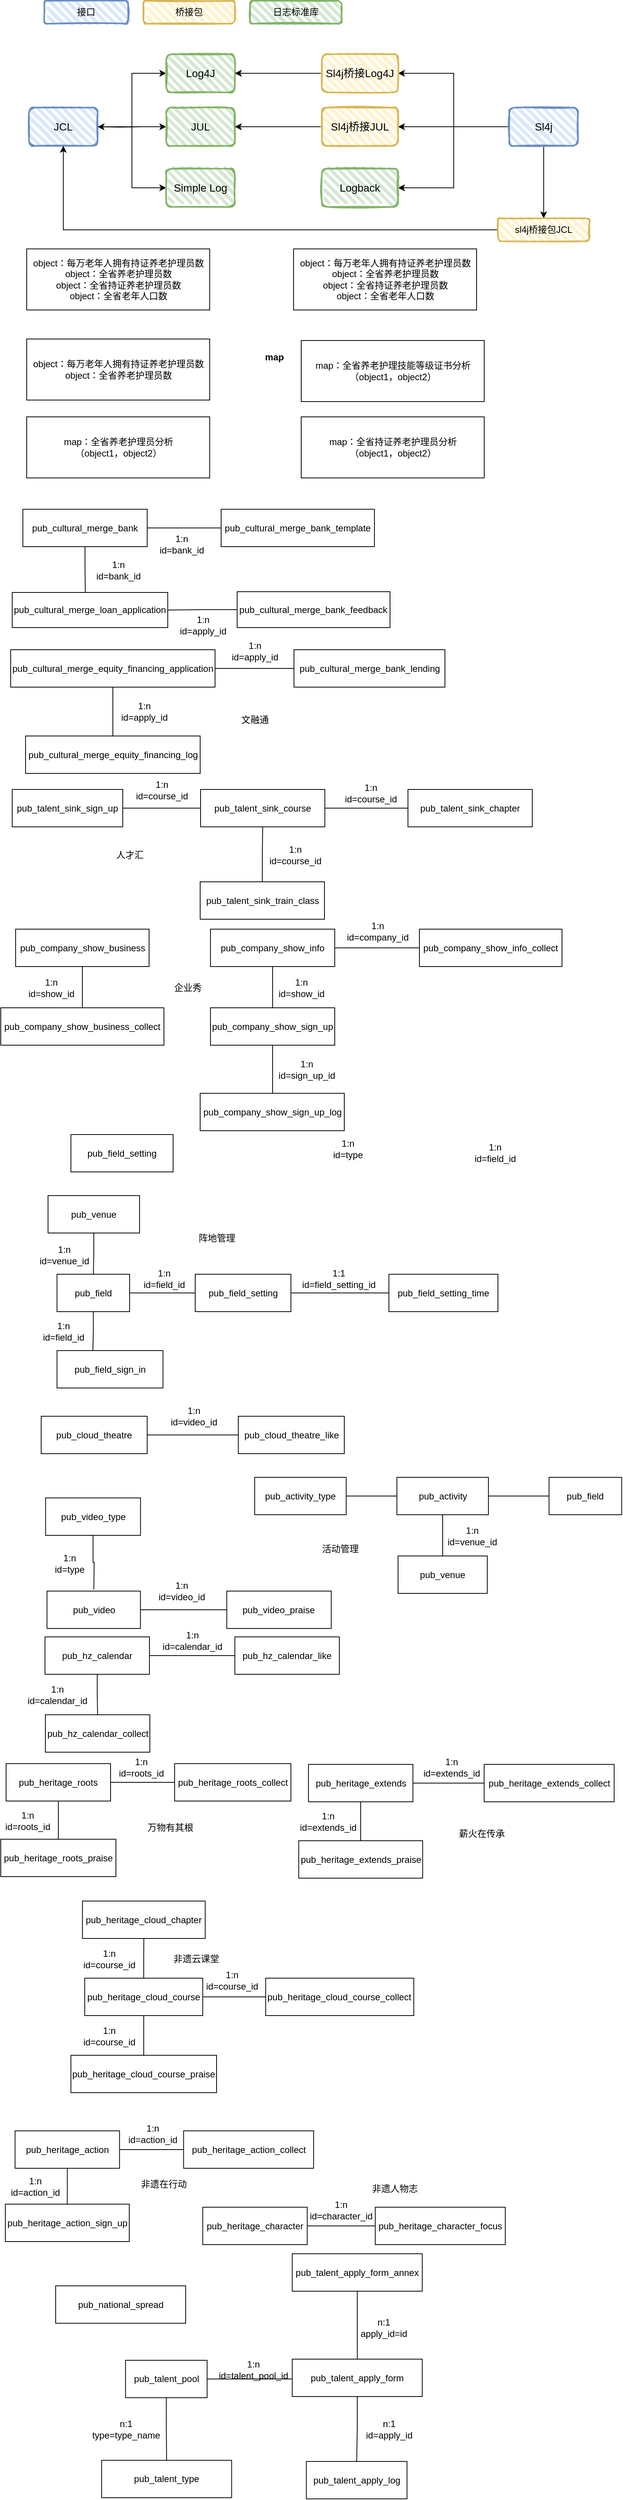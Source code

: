<mxfile version="15.6.8" type="github">
  <diagram id="BYYno-JaMnYyA7W0cNma" name="Page-1">
    <mxGraphModel dx="1038" dy="547" grid="0" gridSize="10" guides="1" tooltips="1" connect="1" arrows="1" fold="1" page="1" pageScale="1" pageWidth="827" pageHeight="1169" math="0" shadow="0">
      <root>
        <mxCell id="0" />
        <mxCell id="1" parent="0" />
        <mxCell id="Vf-D3ZCTmiQmfs8M05H1-2" value="map" style="text;align=center;fontStyle=1;verticalAlign=middle;spacingLeft=3;spacingRight=3;strokeColor=none;rotatable=0;points=[[0,0.5],[1,0.5]];portConstraint=eastwest;" parent="1" vertex="1">
          <mxGeometry x="37" y="356" width="650" height="340" as="geometry" />
        </mxCell>
        <mxCell id="2O9lWl0sQp2YSCBKTiPs-4" value="接口" style="rounded=1;whiteSpace=wrap;html=1;strokeWidth=2;fillWeight=4;hachureGap=8;hachureAngle=45;fillColor=#dae8fc;sketch=1;strokeColor=#6c8ebf;" parent="1" vertex="1">
          <mxGeometry x="60" y="60" width="110" height="30" as="geometry" />
        </mxCell>
        <mxCell id="2O9lWl0sQp2YSCBKTiPs-5" value="桥接包" style="rounded=1;whiteSpace=wrap;html=1;strokeWidth=2;fillWeight=4;hachureGap=8;hachureAngle=45;fillColor=#fff2cc;sketch=1;strokeColor=#d6b656;" parent="1" vertex="1">
          <mxGeometry x="190" y="60" width="120" height="30" as="geometry" />
        </mxCell>
        <mxCell id="2O9lWl0sQp2YSCBKTiPs-6" value="日志标准库" style="rounded=1;whiteSpace=wrap;html=1;strokeWidth=2;fillWeight=4;hachureGap=8;hachureAngle=45;fillColor=#d5e8d4;sketch=1;strokeColor=#82b366;" parent="1" vertex="1">
          <mxGeometry x="330" y="60" width="120" height="30" as="geometry" />
        </mxCell>
        <mxCell id="2O9lWl0sQp2YSCBKTiPs-8" style="edgeStyle=orthogonalEdgeStyle;rounded=0;orthogonalLoop=1;jettySize=auto;html=1;" parent="1" source="2O9lWl0sQp2YSCBKTiPs-7" edge="1">
          <mxGeometry relative="1" as="geometry">
            <mxPoint x="220" y="225" as="targetPoint" />
          </mxGeometry>
        </mxCell>
        <mxCell id="2O9lWl0sQp2YSCBKTiPs-12" style="edgeStyle=orthogonalEdgeStyle;rounded=0;orthogonalLoop=1;jettySize=auto;html=1;entryX=0;entryY=0.5;entryDx=0;entryDy=0;" parent="1" source="2O9lWl0sQp2YSCBKTiPs-7" target="2O9lWl0sQp2YSCBKTiPs-10" edge="1">
          <mxGeometry relative="1" as="geometry">
            <Array as="points">
              <mxPoint x="175" y="225" />
              <mxPoint x="175" y="155" />
            </Array>
          </mxGeometry>
        </mxCell>
        <mxCell id="2O9lWl0sQp2YSCBKTiPs-14" style="edgeStyle=orthogonalEdgeStyle;rounded=0;orthogonalLoop=1;jettySize=auto;html=1;entryX=0;entryY=0.5;entryDx=0;entryDy=0;" parent="1" source="2O9lWl0sQp2YSCBKTiPs-7" target="2O9lWl0sQp2YSCBKTiPs-11" edge="1">
          <mxGeometry relative="1" as="geometry" />
        </mxCell>
        <mxCell id="2O9lWl0sQp2YSCBKTiPs-7" value="&lt;font style=&quot;font-size: 14px&quot;&gt;JCL&lt;/font&gt;" style="rounded=1;whiteSpace=wrap;html=1;strokeWidth=2;fillWeight=4;hachureGap=8;hachureAngle=45;fillColor=#dae8fc;sketch=1;strokeColor=#6c8ebf;" parent="1" vertex="1">
          <mxGeometry x="40" y="200" width="90" height="50" as="geometry" />
        </mxCell>
        <mxCell id="_crLHbXTW8OPMf0oXl-M-5" value="" style="edgeStyle=orthogonalEdgeStyle;rounded=0;orthogonalLoop=1;jettySize=auto;html=1;" parent="1" target="2O9lWl0sQp2YSCBKTiPs-7" edge="1">
          <mxGeometry relative="1" as="geometry">
            <mxPoint x="190" y="225" as="sourcePoint" />
          </mxGeometry>
        </mxCell>
        <mxCell id="2O9lWl0sQp2YSCBKTiPs-9" value="&lt;font style=&quot;font-size: 14px&quot;&gt;JUL&lt;/font&gt;" style="rounded=1;whiteSpace=wrap;html=1;strokeWidth=2;fillWeight=4;hachureGap=8;hachureAngle=45;fillColor=#d5e8d4;sketch=1;strokeColor=#82b366;" parent="1" vertex="1">
          <mxGeometry x="220" y="200" width="90" height="50" as="geometry" />
        </mxCell>
        <mxCell id="2O9lWl0sQp2YSCBKTiPs-10" value="&lt;font style=&quot;font-size: 14px&quot;&gt;Log4J&lt;/font&gt;" style="rounded=1;whiteSpace=wrap;html=1;strokeWidth=2;fillWeight=4;hachureGap=8;hachureAngle=45;fillColor=#d5e8d4;sketch=1;strokeColor=#82b366;" parent="1" vertex="1">
          <mxGeometry x="220" y="130" width="90" height="50" as="geometry" />
        </mxCell>
        <mxCell id="2O9lWl0sQp2YSCBKTiPs-11" value="&lt;font style=&quot;font-size: 14px&quot;&gt;Simple Log&lt;/font&gt;" style="rounded=1;whiteSpace=wrap;html=1;strokeWidth=2;fillWeight=4;hachureGap=8;hachureAngle=45;fillColor=#d5e8d4;sketch=1;strokeColor=#82b366;" parent="1" vertex="1">
          <mxGeometry x="220" y="280" width="90" height="50" as="geometry" />
        </mxCell>
        <mxCell id="2O9lWl0sQp2YSCBKTiPs-16" style="edgeStyle=orthogonalEdgeStyle;rounded=0;orthogonalLoop=1;jettySize=auto;html=1;entryX=1;entryY=0.5;entryDx=0;entryDy=0;" parent="1" source="2O9lWl0sQp2YSCBKTiPs-15" target="2O9lWl0sQp2YSCBKTiPs-18" edge="1">
          <mxGeometry relative="1" as="geometry">
            <mxPoint x="550" y="225" as="targetPoint" />
            <Array as="points" />
          </mxGeometry>
        </mxCell>
        <mxCell id="2O9lWl0sQp2YSCBKTiPs-20" style="edgeStyle=orthogonalEdgeStyle;rounded=0;orthogonalLoop=1;jettySize=auto;html=1;entryX=1;entryY=0.5;entryDx=0;entryDy=0;" parent="1" source="2O9lWl0sQp2YSCBKTiPs-15" target="2O9lWl0sQp2YSCBKTiPs-19" edge="1">
          <mxGeometry relative="1" as="geometry" />
        </mxCell>
        <mxCell id="2O9lWl0sQp2YSCBKTiPs-22" style="edgeStyle=orthogonalEdgeStyle;rounded=0;orthogonalLoop=1;jettySize=auto;html=1;entryX=1;entryY=0.5;entryDx=0;entryDy=0;" parent="1" source="2O9lWl0sQp2YSCBKTiPs-15" target="2O9lWl0sQp2YSCBKTiPs-21" edge="1">
          <mxGeometry relative="1" as="geometry" />
        </mxCell>
        <mxCell id="_crLHbXTW8OPMf0oXl-M-2" style="edgeStyle=orthogonalEdgeStyle;rounded=0;orthogonalLoop=1;jettySize=auto;html=1;entryX=0.5;entryY=0;entryDx=0;entryDy=0;" parent="1" source="2O9lWl0sQp2YSCBKTiPs-15" target="2O9lWl0sQp2YSCBKTiPs-26" edge="1">
          <mxGeometry relative="1" as="geometry" />
        </mxCell>
        <mxCell id="2O9lWl0sQp2YSCBKTiPs-15" value="&lt;font style=&quot;font-size: 14px&quot;&gt;Sl4j&lt;/font&gt;" style="rounded=1;whiteSpace=wrap;html=1;strokeWidth=2;fillWeight=4;hachureGap=8;hachureAngle=45;fillColor=#dae8fc;sketch=1;strokeColor=#6c8ebf;" parent="1" vertex="1">
          <mxGeometry x="670" y="200" width="90" height="50" as="geometry" />
        </mxCell>
        <mxCell id="2O9lWl0sQp2YSCBKTiPs-23" style="edgeStyle=orthogonalEdgeStyle;rounded=0;orthogonalLoop=1;jettySize=auto;html=1;entryX=1;entryY=0.5;entryDx=0;entryDy=0;" parent="1" source="2O9lWl0sQp2YSCBKTiPs-18" target="2O9lWl0sQp2YSCBKTiPs-10" edge="1">
          <mxGeometry relative="1" as="geometry" />
        </mxCell>
        <mxCell id="2O9lWl0sQp2YSCBKTiPs-18" value="&lt;font style=&quot;font-size: 14px&quot;&gt;Sl4j桥接Log4J&lt;/font&gt;" style="rounded=1;whiteSpace=wrap;html=1;strokeWidth=2;fillWeight=4;hachureGap=8;hachureAngle=45;fillColor=#fff2cc;sketch=1;strokeColor=#d6b656;" parent="1" vertex="1">
          <mxGeometry x="424" y="130" width="100" height="50" as="geometry" />
        </mxCell>
        <mxCell id="2O9lWl0sQp2YSCBKTiPs-24" style="edgeStyle=orthogonalEdgeStyle;rounded=0;orthogonalLoop=1;jettySize=auto;html=1;entryX=1;entryY=0.5;entryDx=0;entryDy=0;" parent="1" source="2O9lWl0sQp2YSCBKTiPs-19" target="2O9lWl0sQp2YSCBKTiPs-9" edge="1">
          <mxGeometry relative="1" as="geometry" />
        </mxCell>
        <mxCell id="2O9lWl0sQp2YSCBKTiPs-19" value="&lt;font style=&quot;font-size: 14px&quot;&gt;Sl4j桥接JUL&lt;/font&gt;" style="rounded=1;whiteSpace=wrap;html=1;strokeWidth=2;fillWeight=4;hachureGap=8;hachureAngle=45;fillColor=#fff2cc;sketch=1;strokeColor=#d6b656;" parent="1" vertex="1">
          <mxGeometry x="424" y="200" width="100" height="50" as="geometry" />
        </mxCell>
        <mxCell id="2O9lWl0sQp2YSCBKTiPs-21" value="&lt;font style=&quot;font-size: 14px&quot;&gt;Logback&lt;/font&gt;" style="rounded=1;whiteSpace=wrap;html=1;strokeWidth=2;fillWeight=4;hachureGap=8;hachureAngle=45;fillColor=#d5e8d4;sketch=1;strokeColor=#82b366;" parent="1" vertex="1">
          <mxGeometry x="424" y="280" width="100" height="50" as="geometry" />
        </mxCell>
        <mxCell id="_crLHbXTW8OPMf0oXl-M-3" style="edgeStyle=orthogonalEdgeStyle;rounded=0;orthogonalLoop=1;jettySize=auto;html=1;entryX=0.5;entryY=1;entryDx=0;entryDy=0;" parent="1" source="2O9lWl0sQp2YSCBKTiPs-26" target="2O9lWl0sQp2YSCBKTiPs-7" edge="1">
          <mxGeometry relative="1" as="geometry" />
        </mxCell>
        <mxCell id="2O9lWl0sQp2YSCBKTiPs-26" value="sl4j桥接包JCL" style="rounded=1;whiteSpace=wrap;html=1;strokeWidth=2;fillWeight=4;hachureGap=8;hachureAngle=45;fillColor=#fff2cc;sketch=1;strokeColor=#d6b656;" parent="1" vertex="1">
          <mxGeometry x="655" y="345" width="120" height="30" as="geometry" />
        </mxCell>
        <mxCell id="Vf-D3ZCTmiQmfs8M05H1-1" value="object：每万老年人拥有持证养老护理员数&lt;br&gt;object：全省养老护理员数&lt;br&gt;object：全省持证养老护理员数&lt;br&gt;object：全省老年人口数" style="html=1;" parent="1" vertex="1">
          <mxGeometry x="37" y="385" width="240" height="80" as="geometry" />
        </mxCell>
        <mxCell id="Vf-D3ZCTmiQmfs8M05H1-7" value="object：每万老年人拥有持证养老护理员数&lt;br&gt;object：全省养老护理员数" style="html=1;" parent="1" vertex="1">
          <mxGeometry x="37" y="503" width="240" height="80" as="geometry" />
        </mxCell>
        <mxCell id="Vf-D3ZCTmiQmfs8M05H1-8" value="map：全省养老护理技能等级证书分析&lt;br&gt;（object1，object2）" style="html=1;" parent="1" vertex="1">
          <mxGeometry x="397" y="505" width="240" height="80" as="geometry" />
        </mxCell>
        <mxCell id="Vf-D3ZCTmiQmfs8M05H1-9" value="object：每万老年人拥有持证养老护理员数&lt;br&gt;object：全省养老护理员数&lt;br&gt;object：全省持证养老护理员数&lt;br&gt;object：全省老年人口数" style="html=1;" parent="1" vertex="1">
          <mxGeometry x="387" y="385" width="240" height="80" as="geometry" />
        </mxCell>
        <mxCell id="Vf-D3ZCTmiQmfs8M05H1-10" value="map：全省养老护理员分析&lt;br&gt;（object1，object2）" style="html=1;" parent="1" vertex="1">
          <mxGeometry x="37" y="605" width="240" height="80" as="geometry" />
        </mxCell>
        <mxCell id="Vf-D3ZCTmiQmfs8M05H1-11" value="map：全省持证养老护理员分析&lt;br&gt;（object1，object2）" style="html=1;" parent="1" vertex="1">
          <mxGeometry x="397" y="605" width="240" height="80" as="geometry" />
        </mxCell>
        <mxCell id="-mzPDSJow-Fnk_z4d08S-56" style="edgeStyle=orthogonalEdgeStyle;rounded=0;orthogonalLoop=1;jettySize=auto;html=1;exitX=0.5;exitY=1;exitDx=0;exitDy=0;endArrow=none;endFill=0;entryX=0.47;entryY=0.009;entryDx=0;entryDy=0;entryPerimeter=0;" parent="1" source="-mzPDSJow-Fnk_z4d08S-47" target="-mzPDSJow-Fnk_z4d08S-48" edge="1">
          <mxGeometry relative="1" as="geometry">
            <mxPoint x="449" y="867" as="targetPoint" />
          </mxGeometry>
        </mxCell>
        <mxCell id="-mzPDSJow-Fnk_z4d08S-62" style="edgeStyle=orthogonalEdgeStyle;rounded=0;orthogonalLoop=1;jettySize=auto;html=1;exitX=1;exitY=0.5;exitDx=0;exitDy=0;entryX=0;entryY=0.5;entryDx=0;entryDy=0;endArrow=none;endFill=0;" parent="1" source="-mzPDSJow-Fnk_z4d08S-47" target="-mzPDSJow-Fnk_z4d08S-53" edge="1">
          <mxGeometry relative="1" as="geometry" />
        </mxCell>
        <mxCell id="-mzPDSJow-Fnk_z4d08S-47" value="pub_cultural_merge_bank" style="rounded=0;whiteSpace=wrap;html=1;" parent="1" vertex="1">
          <mxGeometry x="32" y="726" width="163" height="49" as="geometry" />
        </mxCell>
        <mxCell id="-mzPDSJow-Fnk_z4d08S-48" value="pub_cultural_merge_loan_application" style="rounded=0;whiteSpace=wrap;html=1;" parent="1" vertex="1">
          <mxGeometry x="18" y="835" width="204" height="46" as="geometry" />
        </mxCell>
        <mxCell id="-mzPDSJow-Fnk_z4d08S-66" style="edgeStyle=orthogonalEdgeStyle;rounded=0;orthogonalLoop=1;jettySize=auto;html=1;exitX=1;exitY=0.5;exitDx=0;exitDy=0;endArrow=none;endFill=0;" parent="1" source="-mzPDSJow-Fnk_z4d08S-49" target="-mzPDSJow-Fnk_z4d08S-52" edge="1">
          <mxGeometry relative="1" as="geometry" />
        </mxCell>
        <mxCell id="-mzPDSJow-Fnk_z4d08S-49" value="pub_cultural_merge_equity_financing_application" style="rounded=0;whiteSpace=wrap;html=1;" parent="1" vertex="1">
          <mxGeometry x="16" y="910" width="268" height="49" as="geometry" />
        </mxCell>
        <mxCell id="-mzPDSJow-Fnk_z4d08S-65" style="edgeStyle=orthogonalEdgeStyle;rounded=0;orthogonalLoop=1;jettySize=auto;html=1;exitX=0.5;exitY=0;exitDx=0;exitDy=0;endArrow=none;endFill=0;" parent="1" source="-mzPDSJow-Fnk_z4d08S-50" target="-mzPDSJow-Fnk_z4d08S-49" edge="1">
          <mxGeometry relative="1" as="geometry" />
        </mxCell>
        <mxCell id="-mzPDSJow-Fnk_z4d08S-50" value="pub_cultural_merge_equity_financing_log" style="rounded=0;whiteSpace=wrap;html=1;" parent="1" vertex="1">
          <mxGeometry x="35.5" y="1023" width="229" height="49" as="geometry" />
        </mxCell>
        <mxCell id="-mzPDSJow-Fnk_z4d08S-57" style="edgeStyle=orthogonalEdgeStyle;rounded=0;orthogonalLoop=1;jettySize=auto;html=1;exitX=0;exitY=0.5;exitDx=0;exitDy=0;entryX=1;entryY=0.5;entryDx=0;entryDy=0;endArrow=none;endFill=0;" parent="1" source="-mzPDSJow-Fnk_z4d08S-51" target="-mzPDSJow-Fnk_z4d08S-48" edge="1">
          <mxGeometry relative="1" as="geometry" />
        </mxCell>
        <mxCell id="-mzPDSJow-Fnk_z4d08S-51" value="pub_cultural_merge_bank_feedback" style="rounded=0;whiteSpace=wrap;html=1;" parent="1" vertex="1">
          <mxGeometry x="313" y="834" width="200.49" height="47" as="geometry" />
        </mxCell>
        <mxCell id="-mzPDSJow-Fnk_z4d08S-52" value="pub_cultural_merge_bank_lending" style="rounded=0;whiteSpace=wrap;html=1;" parent="1" vertex="1">
          <mxGeometry x="387.5" y="910" width="198" height="49" as="geometry" />
        </mxCell>
        <mxCell id="-mzPDSJow-Fnk_z4d08S-53" value="pub_cultural_merge_bank_template" style="rounded=0;whiteSpace=wrap;html=1;" parent="1" vertex="1">
          <mxGeometry x="292" y="726" width="201" height="49" as="geometry" />
        </mxCell>
        <mxCell id="-mzPDSJow-Fnk_z4d08S-58" value="1:n&lt;br&gt;id=bank_id" style="text;html=1;align=center;verticalAlign=middle;resizable=0;points=[];autosize=1;strokeColor=none;" parent="1" vertex="1">
          <mxGeometry x="123" y="790" width="68" height="31" as="geometry" />
        </mxCell>
        <mxCell id="-mzPDSJow-Fnk_z4d08S-59" value="1:n&lt;br&gt;id=apply_id" style="text;html=1;align=center;verticalAlign=middle;resizable=0;points=[];autosize=1;strokeColor=none;" parent="1" vertex="1">
          <mxGeometry x="232" y="862" width="71" height="31" as="geometry" />
        </mxCell>
        <mxCell id="-mzPDSJow-Fnk_z4d08S-63" value="1:n&lt;br&gt;id=bank_id" style="text;html=1;align=center;verticalAlign=middle;resizable=0;points=[];autosize=1;strokeColor=none;" parent="1" vertex="1">
          <mxGeometry x="206" y="756" width="68" height="31" as="geometry" />
        </mxCell>
        <mxCell id="-mzPDSJow-Fnk_z4d08S-67" value="1:n&lt;br&gt;id=apply_id" style="text;html=1;align=center;verticalAlign=middle;resizable=0;points=[];autosize=1;strokeColor=none;" parent="1" vertex="1">
          <mxGeometry x="300.5" y="896" width="71" height="31" as="geometry" />
        </mxCell>
        <mxCell id="-mzPDSJow-Fnk_z4d08S-68" value="1:n&lt;br&gt;id=apply_id" style="text;html=1;align=center;verticalAlign=middle;resizable=0;points=[];autosize=1;strokeColor=none;" parent="1" vertex="1">
          <mxGeometry x="155.5" y="975" width="71" height="31" as="geometry" />
        </mxCell>
        <mxCell id="-mzPDSJow-Fnk_z4d08S-69" value="文融通" style="text;html=1;align=center;verticalAlign=middle;resizable=0;points=[];autosize=1;strokeColor=none;" parent="1" vertex="1">
          <mxGeometry x="313" y="993" width="46" height="18" as="geometry" />
        </mxCell>
        <mxCell id="-mzPDSJow-Fnk_z4d08S-70" value="pub_talent_sink_chapter" style="rounded=0;whiteSpace=wrap;html=1;" parent="1" vertex="1">
          <mxGeometry x="537" y="1093" width="163" height="49" as="geometry" />
        </mxCell>
        <mxCell id="-mzPDSJow-Fnk_z4d08S-79" style="edgeStyle=orthogonalEdgeStyle;rounded=0;orthogonalLoop=1;jettySize=auto;html=1;exitX=1;exitY=0.5;exitDx=0;exitDy=0;entryX=0;entryY=0.5;entryDx=0;entryDy=0;endArrow=none;endFill=0;" parent="1" source="-mzPDSJow-Fnk_z4d08S-71" target="-mzPDSJow-Fnk_z4d08S-70" edge="1">
          <mxGeometry relative="1" as="geometry" />
        </mxCell>
        <mxCell id="-mzPDSJow-Fnk_z4d08S-71" value="pub_talent_sink_course" style="rounded=0;whiteSpace=wrap;html=1;" parent="1" vertex="1">
          <mxGeometry x="265" y="1093" width="163" height="49" as="geometry" />
        </mxCell>
        <mxCell id="-mzPDSJow-Fnk_z4d08S-86" style="edgeStyle=orthogonalEdgeStyle;rounded=0;orthogonalLoop=1;jettySize=auto;html=1;exitX=0.5;exitY=0;exitDx=0;exitDy=0;endArrow=none;endFill=0;entryX=0.5;entryY=1;entryDx=0;entryDy=0;" parent="1" source="-mzPDSJow-Fnk_z4d08S-73" target="-mzPDSJow-Fnk_z4d08S-71" edge="1">
          <mxGeometry relative="1" as="geometry">
            <mxPoint x="413" y="1253" as="targetPoint" />
          </mxGeometry>
        </mxCell>
        <mxCell id="-mzPDSJow-Fnk_z4d08S-73" value="pub_talent_sink_train_class" style="rounded=0;whiteSpace=wrap;html=1;" parent="1" vertex="1">
          <mxGeometry x="264.5" y="1214" width="163" height="49" as="geometry" />
        </mxCell>
        <mxCell id="-mzPDSJow-Fnk_z4d08S-85" style="edgeStyle=orthogonalEdgeStyle;rounded=0;orthogonalLoop=1;jettySize=auto;html=1;exitX=1;exitY=0.5;exitDx=0;exitDy=0;entryX=0;entryY=0.5;entryDx=0;entryDy=0;endArrow=none;endFill=0;" parent="1" source="-mzPDSJow-Fnk_z4d08S-75" target="-mzPDSJow-Fnk_z4d08S-71" edge="1">
          <mxGeometry relative="1" as="geometry" />
        </mxCell>
        <mxCell id="-mzPDSJow-Fnk_z4d08S-75" value="pub_talent_sink_sign_up" style="rounded=0;whiteSpace=wrap;html=1;" parent="1" vertex="1">
          <mxGeometry x="18" y="1093" width="145" height="49" as="geometry" />
        </mxCell>
        <mxCell id="-mzPDSJow-Fnk_z4d08S-80" value="1:n&lt;br&gt;id=course_id" style="text;html=1;align=center;verticalAlign=middle;resizable=0;points=[];autosize=1;strokeColor=none;" parent="1" vertex="1">
          <mxGeometry x="449" y="1082" width="78" height="31" as="geometry" />
        </mxCell>
        <mxCell id="-mzPDSJow-Fnk_z4d08S-88" value="1:n&lt;br&gt;id=course_id" style="text;html=1;align=center;verticalAlign=middle;resizable=0;points=[];autosize=1;strokeColor=none;" parent="1" vertex="1">
          <mxGeometry x="175" y="1078" width="78" height="31" as="geometry" />
        </mxCell>
        <mxCell id="-mzPDSJow-Fnk_z4d08S-89" value="1:n&lt;br&gt;id=course_id" style="text;html=1;align=center;verticalAlign=middle;resizable=0;points=[];autosize=1;strokeColor=none;" parent="1" vertex="1">
          <mxGeometry x="349.5" y="1163" width="78" height="31" as="geometry" />
        </mxCell>
        <mxCell id="-mzPDSJow-Fnk_z4d08S-90" value="人才汇" style="text;html=1;align=center;verticalAlign=middle;resizable=0;points=[];autosize=1;strokeColor=none;" parent="1" vertex="1">
          <mxGeometry x="149" y="1169.5" width="46" height="18" as="geometry" />
        </mxCell>
        <mxCell id="-mzPDSJow-Fnk_z4d08S-99" style="edgeStyle=orthogonalEdgeStyle;rounded=0;orthogonalLoop=1;jettySize=auto;html=1;exitX=0.5;exitY=1;exitDx=0;exitDy=0;entryX=0.5;entryY=0;entryDx=0;entryDy=0;endArrow=none;endFill=0;" parent="1" source="-mzPDSJow-Fnk_z4d08S-92" target="-mzPDSJow-Fnk_z4d08S-98" edge="1">
          <mxGeometry relative="1" as="geometry" />
        </mxCell>
        <mxCell id="-mzPDSJow-Fnk_z4d08S-92" value="pub_company_show_business" style="rounded=0;whiteSpace=wrap;html=1;" parent="1" vertex="1">
          <mxGeometry x="22.5" y="1276" width="175" height="49" as="geometry" />
        </mxCell>
        <mxCell id="-mzPDSJow-Fnk_z4d08S-101" style="edgeStyle=orthogonalEdgeStyle;rounded=0;orthogonalLoop=1;jettySize=auto;html=1;endArrow=none;endFill=0;" parent="1" source="-mzPDSJow-Fnk_z4d08S-93" target="-mzPDSJow-Fnk_z4d08S-94" edge="1">
          <mxGeometry relative="1" as="geometry" />
        </mxCell>
        <mxCell id="-mzPDSJow-Fnk_z4d08S-110" style="edgeStyle=orthogonalEdgeStyle;rounded=0;orthogonalLoop=1;jettySize=auto;html=1;exitX=1;exitY=0.5;exitDx=0;exitDy=0;entryX=0;entryY=0.5;entryDx=0;entryDy=0;endArrow=none;endFill=0;" parent="1" source="-mzPDSJow-Fnk_z4d08S-93" target="-mzPDSJow-Fnk_z4d08S-109" edge="1">
          <mxGeometry relative="1" as="geometry" />
        </mxCell>
        <mxCell id="-mzPDSJow-Fnk_z4d08S-93" value="pub_company_show_info" style="rounded=0;whiteSpace=wrap;html=1;" parent="1" vertex="1">
          <mxGeometry x="278" y="1276" width="163" height="49" as="geometry" />
        </mxCell>
        <mxCell id="-mzPDSJow-Fnk_z4d08S-105" style="edgeStyle=orthogonalEdgeStyle;rounded=0;orthogonalLoop=1;jettySize=auto;html=1;exitX=0.5;exitY=1;exitDx=0;exitDy=0;endArrow=none;endFill=0;" parent="1" source="-mzPDSJow-Fnk_z4d08S-94" edge="1">
          <mxGeometry relative="1" as="geometry">
            <mxPoint x="359.5" y="1491" as="targetPoint" />
          </mxGeometry>
        </mxCell>
        <mxCell id="-mzPDSJow-Fnk_z4d08S-94" value="pub_company_show_sign_up" style="rounded=0;whiteSpace=wrap;html=1;" parent="1" vertex="1">
          <mxGeometry x="278" y="1379" width="163" height="49" as="geometry" />
        </mxCell>
        <mxCell id="-mzPDSJow-Fnk_z4d08S-98" value="pub_company_show_business_collect" style="rounded=0;whiteSpace=wrap;html=1;" parent="1" vertex="1">
          <mxGeometry x="3" y="1379" width="214" height="49" as="geometry" />
        </mxCell>
        <mxCell id="-mzPDSJow-Fnk_z4d08S-100" value="1:n&lt;br&gt;id=show_id" style="text;html=1;align=center;verticalAlign=middle;resizable=0;points=[];autosize=1;strokeColor=none;" parent="1" vertex="1">
          <mxGeometry x="34" y="1337" width="70" height="31" as="geometry" />
        </mxCell>
        <mxCell id="-mzPDSJow-Fnk_z4d08S-102" value="1:n&lt;br&gt;id=show_id" style="text;html=1;align=center;verticalAlign=middle;resizable=0;points=[];autosize=1;strokeColor=none;" parent="1" vertex="1">
          <mxGeometry x="362" y="1337" width="70" height="31" as="geometry" />
        </mxCell>
        <mxCell id="-mzPDSJow-Fnk_z4d08S-104" value="pub_company_show_sign_up_log" style="rounded=0;whiteSpace=wrap;html=1;" parent="1" vertex="1">
          <mxGeometry x="264.5" y="1491" width="189" height="49" as="geometry" />
        </mxCell>
        <mxCell id="-mzPDSJow-Fnk_z4d08S-106" value="1:n&lt;br&gt;id=sign_up_id" style="text;html=1;align=center;verticalAlign=middle;resizable=0;points=[];autosize=1;strokeColor=none;" parent="1" vertex="1">
          <mxGeometry x="362" y="1444" width="84" height="31" as="geometry" />
        </mxCell>
        <mxCell id="-mzPDSJow-Fnk_z4d08S-108" value="企业秀" style="text;html=1;align=center;verticalAlign=middle;resizable=0;points=[];autosize=1;strokeColor=none;" parent="1" vertex="1">
          <mxGeometry x="225" y="1343.5" width="46" height="18" as="geometry" />
        </mxCell>
        <mxCell id="-mzPDSJow-Fnk_z4d08S-109" value="pub_company_show_info_collect" style="rounded=0;whiteSpace=wrap;html=1;" parent="1" vertex="1">
          <mxGeometry x="552" y="1276" width="187" height="49" as="geometry" />
        </mxCell>
        <mxCell id="-mzPDSJow-Fnk_z4d08S-111" value="1:n&lt;br&gt;id=company_id" style="text;html=1;align=center;verticalAlign=middle;resizable=0;points=[];autosize=1;strokeColor=none;" parent="1" vertex="1">
          <mxGeometry x="451" y="1263" width="91" height="31" as="geometry" />
        </mxCell>
        <mxCell id="-mzPDSJow-Fnk_z4d08S-123" style="edgeStyle=orthogonalEdgeStyle;rounded=0;orthogonalLoop=1;jettySize=auto;html=1;exitX=1;exitY=0.5;exitDx=0;exitDy=0;entryX=0;entryY=0.5;entryDx=0;entryDy=0;endArrow=none;endFill=0;" parent="1" source="-mzPDSJow-Fnk_z4d08S-112" target="-mzPDSJow-Fnk_z4d08S-120" edge="1">
          <mxGeometry relative="1" as="geometry" />
        </mxCell>
        <mxCell id="-mzPDSJow-Fnk_z4d08S-127" style="edgeStyle=orthogonalEdgeStyle;rounded=0;orthogonalLoop=1;jettySize=auto;html=1;exitX=0.5;exitY=1;exitDx=0;exitDy=0;entryX=0.338;entryY=0.037;entryDx=0;entryDy=0;entryPerimeter=0;endArrow=none;endFill=0;" parent="1" source="-mzPDSJow-Fnk_z4d08S-112" target="-mzPDSJow-Fnk_z4d08S-114" edge="1">
          <mxGeometry relative="1" as="geometry" />
        </mxCell>
        <mxCell id="-mzPDSJow-Fnk_z4d08S-112" value="pub_field" style="rounded=0;whiteSpace=wrap;html=1;" parent="1" vertex="1">
          <mxGeometry x="76.75" y="1728" width="95.25" height="49" as="geometry" />
        </mxCell>
        <mxCell id="-mzPDSJow-Fnk_z4d08S-114" value="pub_field_sign_in" style="rounded=0;whiteSpace=wrap;html=1;" parent="1" vertex="1">
          <mxGeometry x="76.75" y="1828" width="139" height="49" as="geometry" />
        </mxCell>
        <mxCell id="-mzPDSJow-Fnk_z4d08S-115" value="pub_field_setting" style="rounded=0;whiteSpace=wrap;html=1;" parent="1" vertex="1">
          <mxGeometry x="95" y="1545" width="134" height="49" as="geometry" />
        </mxCell>
        <mxCell id="-mzPDSJow-Fnk_z4d08S-116" value="pub_field_setting_time" style="rounded=0;whiteSpace=wrap;html=1;" parent="1" vertex="1">
          <mxGeometry x="512" y="1728" width="143" height="49" as="geometry" />
        </mxCell>
        <mxCell id="-mzPDSJow-Fnk_z4d08S-118" style="edgeStyle=orthogonalEdgeStyle;rounded=0;orthogonalLoop=1;jettySize=auto;html=1;exitX=0.5;exitY=1;exitDx=0;exitDy=0;endArrow=none;endFill=0;" parent="1" source="-mzPDSJow-Fnk_z4d08S-117" target="-mzPDSJow-Fnk_z4d08S-112" edge="1">
          <mxGeometry relative="1" as="geometry" />
        </mxCell>
        <mxCell id="-mzPDSJow-Fnk_z4d08S-117" value="pub_venue" style="rounded=0;whiteSpace=wrap;html=1;" parent="1" vertex="1">
          <mxGeometry x="65" y="1625" width="120" height="49" as="geometry" />
        </mxCell>
        <mxCell id="-mzPDSJow-Fnk_z4d08S-119" value="1:n&lt;br&gt;id=venue_id" style="text;html=1;align=center;verticalAlign=middle;resizable=0;points=[];autosize=1;strokeColor=none;" parent="1" vertex="1">
          <mxGeometry x="48" y="1687" width="75" height="31" as="geometry" />
        </mxCell>
        <mxCell id="-mzPDSJow-Fnk_z4d08S-125" style="edgeStyle=orthogonalEdgeStyle;rounded=0;orthogonalLoop=1;jettySize=auto;html=1;exitX=1;exitY=0.5;exitDx=0;exitDy=0;entryX=0;entryY=0.5;entryDx=0;entryDy=0;endArrow=none;endFill=0;" parent="1" source="-mzPDSJow-Fnk_z4d08S-120" target="-mzPDSJow-Fnk_z4d08S-116" edge="1">
          <mxGeometry relative="1" as="geometry" />
        </mxCell>
        <mxCell id="-mzPDSJow-Fnk_z4d08S-120" value="pub_field_setting" style="rounded=0;whiteSpace=wrap;html=1;" parent="1" vertex="1">
          <mxGeometry x="258" y="1728" width="125.5" height="49" as="geometry" />
        </mxCell>
        <mxCell id="-mzPDSJow-Fnk_z4d08S-124" value="1:n&lt;br&gt;id=field_id" style="text;html=1;align=center;verticalAlign=middle;resizable=0;points=[];autosize=1;strokeColor=none;" parent="1" vertex="1">
          <mxGeometry x="185" y="1718" width="64" height="31" as="geometry" />
        </mxCell>
        <mxCell id="-mzPDSJow-Fnk_z4d08S-126" value="1:1&lt;br&gt;id=field_setting_id" style="text;html=1;align=center;verticalAlign=middle;resizable=0;points=[];autosize=1;strokeColor=none;" parent="1" vertex="1">
          <mxGeometry x="392.5" y="1718" width="107" height="31" as="geometry" />
        </mxCell>
        <mxCell id="-mzPDSJow-Fnk_z4d08S-128" value="1:n&lt;br&gt;id=field_id" style="text;html=1;align=center;verticalAlign=middle;resizable=0;points=[];autosize=1;strokeColor=none;" parent="1" vertex="1">
          <mxGeometry x="53" y="1787" width="64" height="31" as="geometry" />
        </mxCell>
        <mxCell id="-mzPDSJow-Fnk_z4d08S-129" value="阵地管理" style="text;html=1;align=center;verticalAlign=middle;resizable=0;points=[];autosize=1;strokeColor=none;" parent="1" vertex="1">
          <mxGeometry x="256.5" y="1672" width="58" height="18" as="geometry" />
        </mxCell>
        <mxCell id="-mzPDSJow-Fnk_z4d08S-138" style="edgeStyle=orthogonalEdgeStyle;rounded=0;orthogonalLoop=1;jettySize=auto;html=1;exitX=0;exitY=0.5;exitDx=0;exitDy=0;entryX=1;entryY=0.5;entryDx=0;entryDy=0;endArrow=none;endFill=0;" parent="1" source="-mzPDSJow-Fnk_z4d08S-130" target="-mzPDSJow-Fnk_z4d08S-133" edge="1">
          <mxGeometry relative="1" as="geometry" />
        </mxCell>
        <mxCell id="-mzPDSJow-Fnk_z4d08S-140" style="edgeStyle=orthogonalEdgeStyle;rounded=0;orthogonalLoop=1;jettySize=auto;html=1;exitX=0.5;exitY=1;exitDx=0;exitDy=0;entryX=0.5;entryY=0;entryDx=0;entryDy=0;endArrow=none;endFill=0;" parent="1" source="-mzPDSJow-Fnk_z4d08S-130" target="-mzPDSJow-Fnk_z4d08S-137" edge="1">
          <mxGeometry relative="1" as="geometry" />
        </mxCell>
        <mxCell id="-mzPDSJow-Fnk_z4d08S-142" style="edgeStyle=orthogonalEdgeStyle;rounded=0;orthogonalLoop=1;jettySize=auto;html=1;exitX=1;exitY=0.5;exitDx=0;exitDy=0;entryX=0;entryY=0.5;entryDx=0;entryDy=0;endArrow=none;endFill=0;" parent="1" source="-mzPDSJow-Fnk_z4d08S-130" target="-mzPDSJow-Fnk_z4d08S-136" edge="1">
          <mxGeometry relative="1" as="geometry" />
        </mxCell>
        <mxCell id="-mzPDSJow-Fnk_z4d08S-130" value="pub_activity" style="rounded=0;whiteSpace=wrap;html=1;" parent="1" vertex="1">
          <mxGeometry x="522.5" y="1994" width="120" height="49" as="geometry" />
        </mxCell>
        <mxCell id="-mzPDSJow-Fnk_z4d08S-133" value="pub_activity_type" style="rounded=0;whiteSpace=wrap;html=1;" parent="1" vertex="1">
          <mxGeometry x="336" y="1994" width="120" height="49" as="geometry" />
        </mxCell>
        <mxCell id="-mzPDSJow-Fnk_z4d08S-136" value="pub_field" style="rounded=0;whiteSpace=wrap;html=1;" parent="1" vertex="1">
          <mxGeometry x="722" y="1994" width="95.25" height="49" as="geometry" />
        </mxCell>
        <mxCell id="-mzPDSJow-Fnk_z4d08S-137" value="pub_venue" style="rounded=0;whiteSpace=wrap;html=1;" parent="1" vertex="1">
          <mxGeometry x="524" y="2097" width="117" height="49" as="geometry" />
        </mxCell>
        <mxCell id="-mzPDSJow-Fnk_z4d08S-139" value="1:n&lt;br&gt;id=type" style="text;html=1;align=center;verticalAlign=middle;resizable=0;points=[];autosize=1;strokeColor=none;" parent="1" vertex="1">
          <mxGeometry x="433" y="1548" width="49" height="31" as="geometry" />
        </mxCell>
        <mxCell id="-mzPDSJow-Fnk_z4d08S-143" value="1:n&lt;br&gt;id=field_id" style="text;html=1;align=center;verticalAlign=middle;resizable=0;points=[];autosize=1;strokeColor=none;" parent="1" vertex="1">
          <mxGeometry x="619" y="1553" width="64" height="31" as="geometry" />
        </mxCell>
        <mxCell id="-mzPDSJow-Fnk_z4d08S-144" value="1:n&lt;br&gt;id=venue_id" style="text;html=1;align=center;verticalAlign=middle;resizable=0;points=[];autosize=1;strokeColor=none;" parent="1" vertex="1">
          <mxGeometry x="583" y="2055" width="75" height="31" as="geometry" />
        </mxCell>
        <mxCell id="-mzPDSJow-Fnk_z4d08S-145" value="活动管理" style="text;html=1;align=center;verticalAlign=middle;resizable=0;points=[];autosize=1;strokeColor=none;" parent="1" vertex="1">
          <mxGeometry x="419" y="2079" width="58" height="18" as="geometry" />
        </mxCell>
        <mxCell id="-mzPDSJow-Fnk_z4d08S-148" style="edgeStyle=orthogonalEdgeStyle;rounded=0;orthogonalLoop=1;jettySize=auto;html=1;exitX=1;exitY=0.5;exitDx=0;exitDy=0;endArrow=none;endFill=0;" parent="1" source="-mzPDSJow-Fnk_z4d08S-146" target="-mzPDSJow-Fnk_z4d08S-147" edge="1">
          <mxGeometry relative="1" as="geometry" />
        </mxCell>
        <mxCell id="-mzPDSJow-Fnk_z4d08S-146" value="pub_cloud_theatre" style="rounded=0;whiteSpace=wrap;html=1;" parent="1" vertex="1">
          <mxGeometry x="56" y="1914" width="139" height="49" as="geometry" />
        </mxCell>
        <mxCell id="-mzPDSJow-Fnk_z4d08S-147" value="pub_cloud_theatre_like" style="rounded=0;whiteSpace=wrap;html=1;" parent="1" vertex="1">
          <mxGeometry x="314.5" y="1914" width="139" height="49" as="geometry" />
        </mxCell>
        <mxCell id="-mzPDSJow-Fnk_z4d08S-149" value="1:n&lt;br&gt;id=video_id" style="text;html=1;align=center;verticalAlign=middle;resizable=0;points=[];autosize=1;strokeColor=none;" parent="1" vertex="1">
          <mxGeometry x="220" y="1898" width="71" height="31" as="geometry" />
        </mxCell>
        <mxCell id="-mzPDSJow-Fnk_z4d08S-150" style="edgeStyle=orthogonalEdgeStyle;rounded=0;orthogonalLoop=1;jettySize=auto;html=1;exitX=1;exitY=0.5;exitDx=0;exitDy=0;endArrow=none;endFill=0;" parent="1" source="-mzPDSJow-Fnk_z4d08S-151" target="-mzPDSJow-Fnk_z4d08S-152" edge="1">
          <mxGeometry relative="1" as="geometry" />
        </mxCell>
        <mxCell id="-mzPDSJow-Fnk_z4d08S-155" style="edgeStyle=orthogonalEdgeStyle;rounded=0;orthogonalLoop=1;jettySize=auto;html=1;endArrow=none;endFill=0;" parent="1" target="-mzPDSJow-Fnk_z4d08S-154" edge="1">
          <mxGeometry relative="1" as="geometry">
            <mxPoint x="125" y="2141" as="sourcePoint" />
          </mxGeometry>
        </mxCell>
        <mxCell id="-mzPDSJow-Fnk_z4d08S-151" value="pub_video" style="rounded=0;whiteSpace=wrap;html=1;" parent="1" vertex="1">
          <mxGeometry x="63.65" y="2143" width="122.5" height="49" as="geometry" />
        </mxCell>
        <mxCell id="-mzPDSJow-Fnk_z4d08S-152" value="pub_video_praise" style="rounded=0;whiteSpace=wrap;html=1;" parent="1" vertex="1">
          <mxGeometry x="299.39" y="2143" width="137" height="49" as="geometry" />
        </mxCell>
        <mxCell id="-mzPDSJow-Fnk_z4d08S-153" value="1:n&lt;br&gt;id=video_id" style="text;html=1;align=center;verticalAlign=middle;resizable=0;points=[];autosize=1;strokeColor=none;" parent="1" vertex="1">
          <mxGeometry x="204.89" y="2127" width="71" height="31" as="geometry" />
        </mxCell>
        <mxCell id="-mzPDSJow-Fnk_z4d08S-154" value="pub_video_type" style="rounded=0;whiteSpace=wrap;html=1;" parent="1" vertex="1">
          <mxGeometry x="61.77" y="2021" width="124.5" height="49" as="geometry" />
        </mxCell>
        <mxCell id="-mzPDSJow-Fnk_z4d08S-156" value="1:n&lt;br&gt;id=type" style="text;html=1;align=center;verticalAlign=middle;resizable=0;points=[];autosize=1;strokeColor=none;" parent="1" vertex="1">
          <mxGeometry x="68" y="2091" width="49" height="31" as="geometry" />
        </mxCell>
        <mxCell id="-mzPDSJow-Fnk_z4d08S-163" style="edgeStyle=orthogonalEdgeStyle;rounded=0;orthogonalLoop=1;jettySize=auto;html=1;exitX=0.5;exitY=1;exitDx=0;exitDy=0;entryX=0.5;entryY=0;entryDx=0;entryDy=0;endArrow=none;endFill=0;" parent="1" source="-mzPDSJow-Fnk_z4d08S-158" target="-mzPDSJow-Fnk_z4d08S-161" edge="1">
          <mxGeometry relative="1" as="geometry" />
        </mxCell>
        <mxCell id="-mzPDSJow-Fnk_z4d08S-165" style="edgeStyle=orthogonalEdgeStyle;rounded=0;orthogonalLoop=1;jettySize=auto;html=1;exitX=1;exitY=0.5;exitDx=0;exitDy=0;entryX=0;entryY=0.5;entryDx=0;entryDy=0;endArrow=none;endFill=0;" parent="1" source="-mzPDSJow-Fnk_z4d08S-158" target="-mzPDSJow-Fnk_z4d08S-160" edge="1">
          <mxGeometry relative="1" as="geometry" />
        </mxCell>
        <mxCell id="-mzPDSJow-Fnk_z4d08S-158" value="pub_hz_calendar" style="rounded=0;whiteSpace=wrap;html=1;" parent="1" vertex="1">
          <mxGeometry x="61" y="2203" width="137" height="49" as="geometry" />
        </mxCell>
        <mxCell id="-mzPDSJow-Fnk_z4d08S-160" value="pub_hz_calendar_like" style="rounded=0;whiteSpace=wrap;html=1;" parent="1" vertex="1">
          <mxGeometry x="310" y="2203" width="137" height="49" as="geometry" />
        </mxCell>
        <mxCell id="-mzPDSJow-Fnk_z4d08S-161" value="pub_hz_calendar_collect" style="rounded=0;whiteSpace=wrap;html=1;" parent="1" vertex="1">
          <mxGeometry x="61.5" y="2305" width="137" height="49" as="geometry" />
        </mxCell>
        <mxCell id="-mzPDSJow-Fnk_z4d08S-164" value="1:n&lt;br&gt;id=calendar_id" style="text;html=1;align=center;verticalAlign=middle;resizable=0;points=[];autosize=1;strokeColor=none;" parent="1" vertex="1">
          <mxGeometry x="33" y="2263" width="88" height="31" as="geometry" />
        </mxCell>
        <mxCell id="-mzPDSJow-Fnk_z4d08S-166" value="1:n&lt;br&gt;id=calendar_id" style="text;html=1;align=center;verticalAlign=middle;resizable=0;points=[];autosize=1;strokeColor=none;" parent="1" vertex="1">
          <mxGeometry x="210" y="2192" width="88" height="31" as="geometry" />
        </mxCell>
        <mxCell id="-mzPDSJow-Fnk_z4d08S-167" style="edgeStyle=orthogonalEdgeStyle;rounded=0;orthogonalLoop=1;jettySize=auto;html=1;exitX=0.5;exitY=1;exitDx=0;exitDy=0;entryX=0.5;entryY=0;entryDx=0;entryDy=0;endArrow=none;endFill=0;" parent="1" source="-mzPDSJow-Fnk_z4d08S-169" target="-mzPDSJow-Fnk_z4d08S-171" edge="1">
          <mxGeometry relative="1" as="geometry" />
        </mxCell>
        <mxCell id="-mzPDSJow-Fnk_z4d08S-174" style="edgeStyle=orthogonalEdgeStyle;rounded=0;orthogonalLoop=1;jettySize=auto;html=1;exitX=1;exitY=0.5;exitDx=0;exitDy=0;entryX=0;entryY=0.5;entryDx=0;entryDy=0;endArrow=none;endFill=0;" parent="1" source="-mzPDSJow-Fnk_z4d08S-169" target="-mzPDSJow-Fnk_z4d08S-170" edge="1">
          <mxGeometry relative="1" as="geometry" />
        </mxCell>
        <mxCell id="-mzPDSJow-Fnk_z4d08S-169" value="pub_heritage_roots" style="rounded=0;whiteSpace=wrap;html=1;" parent="1" vertex="1">
          <mxGeometry x="10" y="2369" width="137" height="49" as="geometry" />
        </mxCell>
        <mxCell id="-mzPDSJow-Fnk_z4d08S-170" value="pub_heritage_roots_collect" style="rounded=0;whiteSpace=wrap;html=1;" parent="1" vertex="1">
          <mxGeometry x="231" y="2369" width="152.5" height="49" as="geometry" />
        </mxCell>
        <mxCell id="-mzPDSJow-Fnk_z4d08S-171" value="pub_heritage_roots_praise" style="rounded=0;whiteSpace=wrap;html=1;" parent="1" vertex="1">
          <mxGeometry x="3" y="2468" width="151" height="49" as="geometry" />
        </mxCell>
        <mxCell id="-mzPDSJow-Fnk_z4d08S-175" style="edgeStyle=orthogonalEdgeStyle;rounded=0;orthogonalLoop=1;jettySize=auto;html=1;entryX=0.5;entryY=0;entryDx=0;entryDy=0;endArrow=none;endFill=0;" parent="1" source="-mzPDSJow-Fnk_z4d08S-177" target="-mzPDSJow-Fnk_z4d08S-179" edge="1">
          <mxGeometry relative="1" as="geometry" />
        </mxCell>
        <mxCell id="-mzPDSJow-Fnk_z4d08S-176" style="edgeStyle=orthogonalEdgeStyle;rounded=0;orthogonalLoop=1;jettySize=auto;html=1;exitX=1;exitY=0.5;exitDx=0;exitDy=0;entryX=0;entryY=0.5;entryDx=0;entryDy=0;endArrow=none;endFill=0;" parent="1" source="-mzPDSJow-Fnk_z4d08S-177" target="-mzPDSJow-Fnk_z4d08S-178" edge="1">
          <mxGeometry relative="1" as="geometry" />
        </mxCell>
        <mxCell id="-mzPDSJow-Fnk_z4d08S-177" value="pub_heritage_extends" style="rounded=0;whiteSpace=wrap;html=1;" parent="1" vertex="1">
          <mxGeometry x="406.51" y="2370" width="137" height="49" as="geometry" />
        </mxCell>
        <mxCell id="-mzPDSJow-Fnk_z4d08S-178" value="pub_heritage_extends_collect" style="rounded=0;whiteSpace=wrap;html=1;" parent="1" vertex="1">
          <mxGeometry x="636.9" y="2370" width="170.5" height="49" as="geometry" />
        </mxCell>
        <mxCell id="-mzPDSJow-Fnk_z4d08S-179" value="pub_heritage_extends_praise" style="rounded=0;whiteSpace=wrap;html=1;" parent="1" vertex="1">
          <mxGeometry x="393.76" y="2470" width="162.5" height="49" as="geometry" />
        </mxCell>
        <mxCell id="-mzPDSJow-Fnk_z4d08S-180" style="edgeStyle=orthogonalEdgeStyle;rounded=0;orthogonalLoop=1;jettySize=auto;html=1;exitX=0.5;exitY=1;exitDx=0;exitDy=0;entryX=0.5;entryY=0;entryDx=0;entryDy=0;endArrow=none;endFill=0;" parent="1" source="-mzPDSJow-Fnk_z4d08S-182" target="-mzPDSJow-Fnk_z4d08S-184" edge="1">
          <mxGeometry relative="1" as="geometry" />
        </mxCell>
        <mxCell id="-mzPDSJow-Fnk_z4d08S-181" style="edgeStyle=orthogonalEdgeStyle;rounded=0;orthogonalLoop=1;jettySize=auto;html=1;exitX=1;exitY=0.5;exitDx=0;exitDy=0;entryX=0;entryY=0.5;entryDx=0;entryDy=0;endArrow=none;endFill=0;" parent="1" source="-mzPDSJow-Fnk_z4d08S-182" target="-mzPDSJow-Fnk_z4d08S-183" edge="1">
          <mxGeometry relative="1" as="geometry" />
        </mxCell>
        <mxCell id="-mzPDSJow-Fnk_z4d08S-186" style="edgeStyle=orthogonalEdgeStyle;rounded=0;orthogonalLoop=1;jettySize=auto;html=1;exitX=0.5;exitY=0;exitDx=0;exitDy=0;entryX=0.5;entryY=1;entryDx=0;entryDy=0;endArrow=none;endFill=0;" parent="1" source="-mzPDSJow-Fnk_z4d08S-182" target="-mzPDSJow-Fnk_z4d08S-185" edge="1">
          <mxGeometry relative="1" as="geometry" />
        </mxCell>
        <mxCell id="-mzPDSJow-Fnk_z4d08S-182" value="pub_heritage_cloud_course" style="rounded=0;whiteSpace=wrap;html=1;" parent="1" vertex="1">
          <mxGeometry x="113.12" y="2650" width="154.75" height="49" as="geometry" />
        </mxCell>
        <mxCell id="-mzPDSJow-Fnk_z4d08S-183" value="pub_heritage_cloud_course_collect" style="rounded=0;whiteSpace=wrap;html=1;" parent="1" vertex="1">
          <mxGeometry x="350.38" y="2650" width="194.25" height="49" as="geometry" />
        </mxCell>
        <mxCell id="-mzPDSJow-Fnk_z4d08S-184" value="pub_heritage_cloud_course_praise" style="rounded=0;whiteSpace=wrap;html=1;" parent="1" vertex="1">
          <mxGeometry x="95" y="2751" width="191" height="49" as="geometry" />
        </mxCell>
        <mxCell id="-mzPDSJow-Fnk_z4d08S-185" value="pub_heritage_cloud_chapter" style="rounded=0;whiteSpace=wrap;html=1;" parent="1" vertex="1">
          <mxGeometry x="110.12" y="2549" width="161" height="49" as="geometry" />
        </mxCell>
        <mxCell id="-mzPDSJow-Fnk_z4d08S-187" style="edgeStyle=orthogonalEdgeStyle;rounded=0;orthogonalLoop=1;jettySize=auto;html=1;exitX=0.5;exitY=1;exitDx=0;exitDy=0;entryX=0.5;entryY=0;entryDx=0;entryDy=0;endArrow=none;endFill=0;" parent="1" source="-mzPDSJow-Fnk_z4d08S-189" target="-mzPDSJow-Fnk_z4d08S-191" edge="1">
          <mxGeometry relative="1" as="geometry" />
        </mxCell>
        <mxCell id="-mzPDSJow-Fnk_z4d08S-188" style="edgeStyle=orthogonalEdgeStyle;rounded=0;orthogonalLoop=1;jettySize=auto;html=1;exitX=1;exitY=0.5;exitDx=0;exitDy=0;entryX=0;entryY=0.5;entryDx=0;entryDy=0;endArrow=none;endFill=0;" parent="1" source="-mzPDSJow-Fnk_z4d08S-189" target="-mzPDSJow-Fnk_z4d08S-190" edge="1">
          <mxGeometry relative="1" as="geometry" />
        </mxCell>
        <mxCell id="-mzPDSJow-Fnk_z4d08S-189" value="pub_heritage_action" style="rounded=0;whiteSpace=wrap;html=1;" parent="1" vertex="1">
          <mxGeometry x="21.75" y="2850" width="137" height="49" as="geometry" />
        </mxCell>
        <mxCell id="-mzPDSJow-Fnk_z4d08S-190" value="pub_heritage_action_collect" style="rounded=0;whiteSpace=wrap;html=1;" parent="1" vertex="1">
          <mxGeometry x="242.75" y="2850" width="170.5" height="49" as="geometry" />
        </mxCell>
        <mxCell id="-mzPDSJow-Fnk_z4d08S-191" value="pub_heritage_action_sign_up" style="rounded=0;whiteSpace=wrap;html=1;" parent="1" vertex="1">
          <mxGeometry x="9" y="2946" width="162.5" height="49" as="geometry" />
        </mxCell>
        <mxCell id="-mzPDSJow-Fnk_z4d08S-192" value="1:n&lt;br&gt;id=roots_id" style="text;html=1;align=center;verticalAlign=middle;resizable=0;points=[];autosize=1;strokeColor=none;" parent="1" vertex="1">
          <mxGeometry x="152" y="2358" width="69" height="31" as="geometry" />
        </mxCell>
        <mxCell id="-mzPDSJow-Fnk_z4d08S-193" value="1:n&lt;br&gt;id=roots_id" style="text;html=1;align=center;verticalAlign=middle;resizable=0;points=[];autosize=1;strokeColor=none;" parent="1" vertex="1">
          <mxGeometry x="3" y="2428" width="69" height="31" as="geometry" />
        </mxCell>
        <mxCell id="-mzPDSJow-Fnk_z4d08S-194" value="1:n&lt;br&gt;id=extends_id" style="text;html=1;align=center;verticalAlign=middle;resizable=0;points=[];autosize=1;strokeColor=none;" parent="1" vertex="1">
          <mxGeometry x="552.15" y="2358" width="84" height="31" as="geometry" />
        </mxCell>
        <mxCell id="-mzPDSJow-Fnk_z4d08S-195" value="1:n&lt;br&gt;id=extends_id" style="text;html=1;align=center;verticalAlign=middle;resizable=0;points=[];autosize=1;strokeColor=none;" parent="1" vertex="1">
          <mxGeometry x="390" y="2429" width="84" height="31" as="geometry" />
        </mxCell>
        <mxCell id="-mzPDSJow-Fnk_z4d08S-196" value="1:n&lt;br&gt;id=course_id" style="text;html=1;align=center;verticalAlign=middle;resizable=0;points=[];autosize=1;strokeColor=none;" parent="1" vertex="1">
          <mxGeometry x="106.12" y="2609" width="78" height="31" as="geometry" />
        </mxCell>
        <mxCell id="-mzPDSJow-Fnk_z4d08S-197" value="1:n&lt;br&gt;id=course_id" style="text;html=1;align=center;verticalAlign=middle;resizable=0;points=[];autosize=1;strokeColor=none;" parent="1" vertex="1">
          <mxGeometry x="106.12" y="2710" width="78" height="31" as="geometry" />
        </mxCell>
        <mxCell id="-mzPDSJow-Fnk_z4d08S-198" value="1:n&lt;br&gt;id=course_id" style="text;html=1;align=center;verticalAlign=middle;resizable=0;points=[];autosize=1;strokeColor=none;" parent="1" vertex="1">
          <mxGeometry x="266.63" y="2637" width="78" height="31" as="geometry" />
        </mxCell>
        <mxCell id="-mzPDSJow-Fnk_z4d08S-199" value="1:n&lt;br&gt;id=action_id" style="text;html=1;align=center;verticalAlign=middle;resizable=0;points=[];autosize=1;strokeColor=none;" parent="1" vertex="1">
          <mxGeometry x="165" y="2838" width="74" height="31" as="geometry" />
        </mxCell>
        <mxCell id="-mzPDSJow-Fnk_z4d08S-200" value="1:n&lt;br&gt;id=action_id" style="text;html=1;align=center;verticalAlign=middle;resizable=0;points=[];autosize=1;strokeColor=none;" parent="1" vertex="1">
          <mxGeometry x="11.0" y="2907" width="74" height="31" as="geometry" />
        </mxCell>
        <mxCell id="-mzPDSJow-Fnk_z4d08S-201" style="edgeStyle=orthogonalEdgeStyle;rounded=0;orthogonalLoop=1;jettySize=auto;html=1;exitX=1;exitY=0.5;exitDx=0;exitDy=0;entryX=0;entryY=0.5;entryDx=0;entryDy=0;endArrow=none;endFill=0;" parent="1" source="-mzPDSJow-Fnk_z4d08S-202" target="-mzPDSJow-Fnk_z4d08S-203" edge="1">
          <mxGeometry relative="1" as="geometry" />
        </mxCell>
        <mxCell id="-mzPDSJow-Fnk_z4d08S-202" value="pub_heritage_character" style="rounded=0;whiteSpace=wrap;html=1;" parent="1" vertex="1">
          <mxGeometry x="267.87" y="2950" width="137" height="49" as="geometry" />
        </mxCell>
        <mxCell id="-mzPDSJow-Fnk_z4d08S-203" value="pub_heritage_character_focus" style="rounded=0;whiteSpace=wrap;html=1;" parent="1" vertex="1">
          <mxGeometry x="494.12" y="2950" width="170.5" height="49" as="geometry" />
        </mxCell>
        <mxCell id="-mzPDSJow-Fnk_z4d08S-204" value="1:n&lt;br&gt;id=character_id" style="text;html=1;align=center;verticalAlign=middle;resizable=0;points=[];autosize=1;strokeColor=none;" parent="1" vertex="1">
          <mxGeometry x="403.12" y="2938" width="92" height="31" as="geometry" />
        </mxCell>
        <mxCell id="-mzPDSJow-Fnk_z4d08S-205" value="万物有其根" style="text;html=1;align=center;verticalAlign=middle;resizable=0;points=[];autosize=1;strokeColor=none;" parent="1" vertex="1">
          <mxGeometry x="190" y="2444" width="70" height="18" as="geometry" />
        </mxCell>
        <mxCell id="-mzPDSJow-Fnk_z4d08S-206" value="薪火在传承" style="text;whiteSpace=wrap;html=1;" parent="1" vertex="1">
          <mxGeometry x="601.6" y="2447" width="80" height="28" as="geometry" />
        </mxCell>
        <mxCell id="-mzPDSJow-Fnk_z4d08S-207" value="非遗云课堂" style="text;html=1;align=center;verticalAlign=middle;resizable=0;points=[];autosize=1;strokeColor=none;" parent="1" vertex="1">
          <mxGeometry x="223.63" y="2616" width="70" height="18" as="geometry" />
        </mxCell>
        <mxCell id="-mzPDSJow-Fnk_z4d08S-208" value="非遗人物志" style="text;whiteSpace=wrap;html=1;" parent="1" vertex="1">
          <mxGeometry x="488.37" y="2912" width="80" height="28" as="geometry" />
        </mxCell>
        <mxCell id="-mzPDSJow-Fnk_z4d08S-209" value="非遗在行动" style="text;whiteSpace=wrap;html=1;" parent="1" vertex="1">
          <mxGeometry x="184.6" y="2906" width="80" height="28" as="geometry" />
        </mxCell>
        <mxCell id="-mzPDSJow-Fnk_z4d08S-210" value="pub_national_spread" style="rounded=0;whiteSpace=wrap;html=1;" parent="1" vertex="1">
          <mxGeometry x="75" y="3053" width="170.5" height="49" as="geometry" />
        </mxCell>
        <mxCell id="j5iLqi_hX7vD6EBjnmbr-7" style="edgeStyle=orthogonalEdgeStyle;rounded=0;orthogonalLoop=1;jettySize=auto;html=1;exitX=0.5;exitY=1;exitDx=0;exitDy=0;entryX=0.5;entryY=0;entryDx=0;entryDy=0;endArrow=none;endFill=0;" parent="1" source="j5iLqi_hX7vD6EBjnmbr-1" target="j5iLqi_hX7vD6EBjnmbr-6" edge="1">
          <mxGeometry relative="1" as="geometry" />
        </mxCell>
        <mxCell id="j5iLqi_hX7vD6EBjnmbr-15" style="edgeStyle=orthogonalEdgeStyle;rounded=0;orthogonalLoop=1;jettySize=auto;html=1;exitX=1;exitY=0.5;exitDx=0;exitDy=0;endArrow=none;endFill=0;" parent="1" source="j5iLqi_hX7vD6EBjnmbr-1" edge="1">
          <mxGeometry relative="1" as="geometry">
            <mxPoint x="384.95" y="3175" as="targetPoint" />
          </mxGeometry>
        </mxCell>
        <mxCell id="j5iLqi_hX7vD6EBjnmbr-1" value="pub_talent_pool" style="rounded=0;whiteSpace=wrap;html=1;" parent="1" vertex="1">
          <mxGeometry x="166.62" y="3150.5" width="107" height="49" as="geometry" />
        </mxCell>
        <mxCell id="j5iLqi_hX7vD6EBjnmbr-9" style="edgeStyle=orthogonalEdgeStyle;rounded=0;orthogonalLoop=1;jettySize=auto;html=1;exitX=0.5;exitY=1;exitDx=0;exitDy=0;endArrow=none;endFill=0;" parent="1" source="j5iLqi_hX7vD6EBjnmbr-2" target="j5iLqi_hX7vD6EBjnmbr-4" edge="1">
          <mxGeometry relative="1" as="geometry" />
        </mxCell>
        <mxCell id="j5iLqi_hX7vD6EBjnmbr-11" style="edgeStyle=orthogonalEdgeStyle;rounded=0;orthogonalLoop=1;jettySize=auto;html=1;exitX=0.5;exitY=1;exitDx=0;exitDy=0;entryX=0.5;entryY=0;entryDx=0;entryDy=0;endArrow=none;endFill=0;" parent="1" source="j5iLqi_hX7vD6EBjnmbr-4" target="j5iLqi_hX7vD6EBjnmbr-5" edge="1">
          <mxGeometry relative="1" as="geometry" />
        </mxCell>
        <mxCell id="j5iLqi_hX7vD6EBjnmbr-2" value="pub_talent_apply_form_annex" style="rounded=0;whiteSpace=wrap;html=1;" parent="1" vertex="1">
          <mxGeometry x="385.25" y="3011" width="170.5" height="49" as="geometry" />
        </mxCell>
        <mxCell id="j5iLqi_hX7vD6EBjnmbr-4" value="pub_talent_apply_form" style="rounded=0;whiteSpace=wrap;html=1;" parent="1" vertex="1">
          <mxGeometry x="385.25" y="3149" width="170.5" height="49" as="geometry" />
        </mxCell>
        <mxCell id="j5iLqi_hX7vD6EBjnmbr-5" value="pub_talent_apply_log" style="rounded=0;whiteSpace=wrap;html=1;" parent="1" vertex="1">
          <mxGeometry x="403.76" y="3283" width="132" height="49" as="geometry" />
        </mxCell>
        <mxCell id="j5iLqi_hX7vD6EBjnmbr-6" value="pub_talent_type" style="rounded=0;whiteSpace=wrap;html=1;" parent="1" vertex="1">
          <mxGeometry x="135.25" y="3281.5" width="170.5" height="49" as="geometry" />
        </mxCell>
        <mxCell id="j5iLqi_hX7vD6EBjnmbr-8" value="n:1&lt;br&gt;type=type_name" style="text;html=1;align=center;verticalAlign=middle;resizable=0;points=[];autosize=1;strokeColor=none;fillColor=none;" parent="1" vertex="1">
          <mxGeometry x="117" y="3225.5" width="99" height="31" as="geometry" />
        </mxCell>
        <mxCell id="j5iLqi_hX7vD6EBjnmbr-13" value="n:1&lt;br&gt;apply_id=id" style="text;html=1;align=center;verticalAlign=middle;resizable=0;points=[];autosize=1;strokeColor=none;fillColor=none;" parent="1" vertex="1">
          <mxGeometry x="469.25" y="3092" width="71" height="31" as="geometry" />
        </mxCell>
        <mxCell id="j5iLqi_hX7vD6EBjnmbr-14" value="n:1&lt;br&gt;id=apply_id" style="text;html=1;align=center;verticalAlign=middle;resizable=0;points=[];autosize=1;strokeColor=none;fillColor=none;" parent="1" vertex="1">
          <mxGeometry x="476.75" y="3225" width="71" height="31" as="geometry" />
        </mxCell>
        <mxCell id="j5iLqi_hX7vD6EBjnmbr-16" value="1:n&lt;br&gt;id=talent_pool_id" style="text;html=1;align=center;verticalAlign=middle;resizable=0;points=[];autosize=1;strokeColor=none;fillColor=none;" parent="1" vertex="1">
          <mxGeometry x="283.75" y="3147" width="101" height="31" as="geometry" />
        </mxCell>
      </root>
    </mxGraphModel>
  </diagram>
</mxfile>

